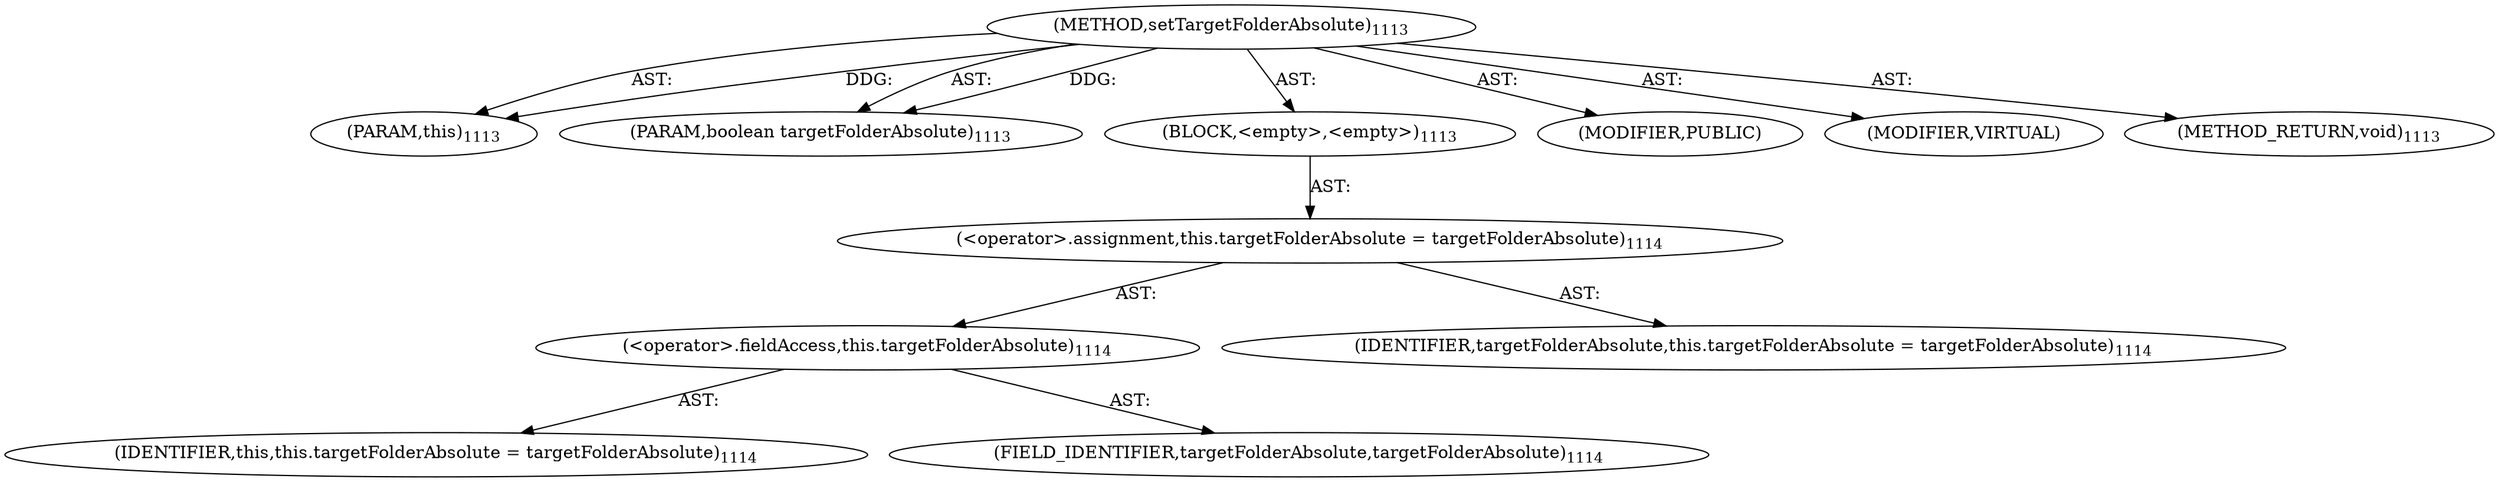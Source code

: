 digraph "setTargetFolderAbsolute" {  
"111669149738" [label = <(METHOD,setTargetFolderAbsolute)<SUB>1113</SUB>> ]
"115964117016" [label = <(PARAM,this)<SUB>1113</SUB>> ]
"115964117078" [label = <(PARAM,boolean targetFolderAbsolute)<SUB>1113</SUB>> ]
"25769803868" [label = <(BLOCK,&lt;empty&gt;,&lt;empty&gt;)<SUB>1113</SUB>> ]
"30064771525" [label = <(&lt;operator&gt;.assignment,this.targetFolderAbsolute = targetFolderAbsolute)<SUB>1114</SUB>> ]
"30064771526" [label = <(&lt;operator&gt;.fieldAccess,this.targetFolderAbsolute)<SUB>1114</SUB>> ]
"68719476822" [label = <(IDENTIFIER,this,this.targetFolderAbsolute = targetFolderAbsolute)<SUB>1114</SUB>> ]
"55834574913" [label = <(FIELD_IDENTIFIER,targetFolderAbsolute,targetFolderAbsolute)<SUB>1114</SUB>> ]
"68719477136" [label = <(IDENTIFIER,targetFolderAbsolute,this.targetFolderAbsolute = targetFolderAbsolute)<SUB>1114</SUB>> ]
"133143986283" [label = <(MODIFIER,PUBLIC)> ]
"133143986284" [label = <(MODIFIER,VIRTUAL)> ]
"128849018922" [label = <(METHOD_RETURN,void)<SUB>1113</SUB>> ]
  "111669149738" -> "115964117016"  [ label = "AST: "] 
  "111669149738" -> "115964117078"  [ label = "AST: "] 
  "111669149738" -> "25769803868"  [ label = "AST: "] 
  "111669149738" -> "133143986283"  [ label = "AST: "] 
  "111669149738" -> "133143986284"  [ label = "AST: "] 
  "111669149738" -> "128849018922"  [ label = "AST: "] 
  "25769803868" -> "30064771525"  [ label = "AST: "] 
  "30064771525" -> "30064771526"  [ label = "AST: "] 
  "30064771525" -> "68719477136"  [ label = "AST: "] 
  "30064771526" -> "68719476822"  [ label = "AST: "] 
  "30064771526" -> "55834574913"  [ label = "AST: "] 
  "111669149738" -> "115964117016"  [ label = "DDG: "] 
  "111669149738" -> "115964117078"  [ label = "DDG: "] 
}
